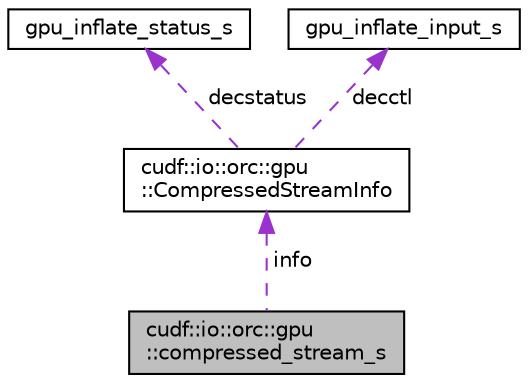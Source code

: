 digraph "cudf::io::orc::gpu::compressed_stream_s"
{
 // LATEX_PDF_SIZE
  edge [fontname="Helvetica",fontsize="10",labelfontname="Helvetica",labelfontsize="10"];
  node [fontname="Helvetica",fontsize="10",shape=record];
  Node1 [label="cudf::io::orc::gpu\l::compressed_stream_s",height=0.2,width=0.4,color="black", fillcolor="grey75", style="filled", fontcolor="black",tooltip=" "];
  Node2 -> Node1 [dir="back",color="darkorchid3",fontsize="10",style="dashed",label=" info" ,fontname="Helvetica"];
  Node2 [label="cudf::io::orc::gpu\l::CompressedStreamInfo",height=0.2,width=0.4,color="black", fillcolor="white", style="filled",URL="$structcudf_1_1io_1_1orc_1_1gpu_1_1CompressedStreamInfo.html",tooltip=" "];
  Node3 -> Node2 [dir="back",color="darkorchid3",fontsize="10",style="dashed",label=" decstatus" ,fontname="Helvetica"];
  Node3 [label="gpu_inflate_status_s",height=0.2,width=0.4,color="black", fillcolor="white", style="filled",URL="$structgpu__inflate__status__s.html",tooltip="Output parameters for the decompression interface."];
  Node4 -> Node2 [dir="back",color="darkorchid3",fontsize="10",style="dashed",label=" decctl" ,fontname="Helvetica"];
  Node4 [label="gpu_inflate_input_s",height=0.2,width=0.4,color="black", fillcolor="white", style="filled",URL="$structgpu__inflate__input__s.html",tooltip="Input parameters for the decompression interface."];
}
